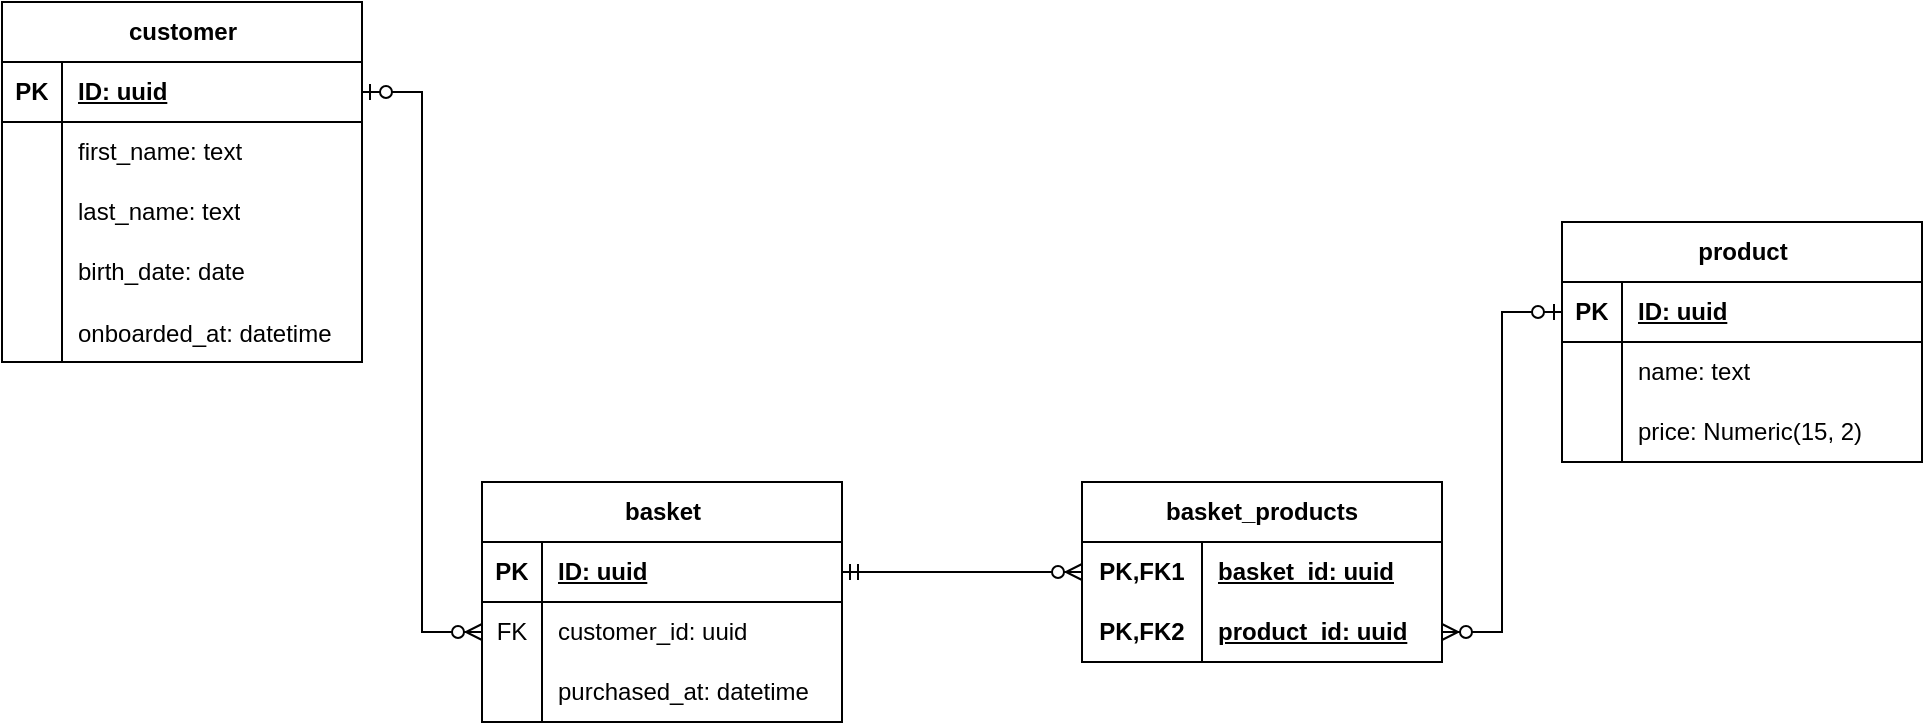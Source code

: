 <mxfile version="22.1.2" type="device">
  <diagram name="Page-1" id="n7U0Y8XifMc0uJGdatlu">
    <mxGraphModel dx="2901" dy="1214" grid="1" gridSize="10" guides="1" tooltips="1" connect="1" arrows="1" fold="1" page="1" pageScale="1" pageWidth="827" pageHeight="1169" math="0" shadow="0">
      <root>
        <mxCell id="0" />
        <mxCell id="1" parent="0" />
        <mxCell id="GkhRkeJLZp9_WM_JKBpH-1" value="customer" style="shape=table;startSize=30;container=1;collapsible=1;childLayout=tableLayout;fixedRows=1;rowLines=0;fontStyle=1;align=center;resizeLast=1;html=1;" parent="1" vertex="1">
          <mxGeometry x="-90" y="240" width="180" height="180" as="geometry" />
        </mxCell>
        <mxCell id="GkhRkeJLZp9_WM_JKBpH-2" value="" style="shape=tableRow;horizontal=0;startSize=0;swimlaneHead=0;swimlaneBody=0;fillColor=none;collapsible=0;dropTarget=0;points=[[0,0.5],[1,0.5]];portConstraint=eastwest;top=0;left=0;right=0;bottom=1;" parent="GkhRkeJLZp9_WM_JKBpH-1" vertex="1">
          <mxGeometry y="30" width="180" height="30" as="geometry" />
        </mxCell>
        <mxCell id="GkhRkeJLZp9_WM_JKBpH-3" value="PK" style="shape=partialRectangle;connectable=0;fillColor=none;top=0;left=0;bottom=0;right=0;fontStyle=1;overflow=hidden;whiteSpace=wrap;html=1;" parent="GkhRkeJLZp9_WM_JKBpH-2" vertex="1">
          <mxGeometry width="30" height="30" as="geometry">
            <mxRectangle width="30" height="30" as="alternateBounds" />
          </mxGeometry>
        </mxCell>
        <mxCell id="GkhRkeJLZp9_WM_JKBpH-4" value="ID: uuid" style="shape=partialRectangle;connectable=0;fillColor=none;top=0;left=0;bottom=0;right=0;align=left;spacingLeft=6;fontStyle=5;overflow=hidden;whiteSpace=wrap;html=1;" parent="GkhRkeJLZp9_WM_JKBpH-2" vertex="1">
          <mxGeometry x="30" width="150" height="30" as="geometry">
            <mxRectangle width="150" height="30" as="alternateBounds" />
          </mxGeometry>
        </mxCell>
        <mxCell id="GkhRkeJLZp9_WM_JKBpH-5" value="" style="shape=tableRow;horizontal=0;startSize=0;swimlaneHead=0;swimlaneBody=0;fillColor=none;collapsible=0;dropTarget=0;points=[[0,0.5],[1,0.5]];portConstraint=eastwest;top=0;left=0;right=0;bottom=0;" parent="GkhRkeJLZp9_WM_JKBpH-1" vertex="1">
          <mxGeometry y="60" width="180" height="30" as="geometry" />
        </mxCell>
        <mxCell id="GkhRkeJLZp9_WM_JKBpH-6" value="" style="shape=partialRectangle;connectable=0;fillColor=none;top=0;left=0;bottom=0;right=0;editable=1;overflow=hidden;whiteSpace=wrap;html=1;" parent="GkhRkeJLZp9_WM_JKBpH-5" vertex="1">
          <mxGeometry width="30" height="30" as="geometry">
            <mxRectangle width="30" height="30" as="alternateBounds" />
          </mxGeometry>
        </mxCell>
        <mxCell id="GkhRkeJLZp9_WM_JKBpH-7" value="first_name: text" style="shape=partialRectangle;connectable=0;fillColor=none;top=0;left=0;bottom=0;right=0;align=left;spacingLeft=6;overflow=hidden;whiteSpace=wrap;html=1;" parent="GkhRkeJLZp9_WM_JKBpH-5" vertex="1">
          <mxGeometry x="30" width="150" height="30" as="geometry">
            <mxRectangle width="150" height="30" as="alternateBounds" />
          </mxGeometry>
        </mxCell>
        <mxCell id="GkhRkeJLZp9_WM_JKBpH-8" value="" style="shape=tableRow;horizontal=0;startSize=0;swimlaneHead=0;swimlaneBody=0;fillColor=none;collapsible=0;dropTarget=0;points=[[0,0.5],[1,0.5]];portConstraint=eastwest;top=0;left=0;right=0;bottom=0;" parent="GkhRkeJLZp9_WM_JKBpH-1" vertex="1">
          <mxGeometry y="90" width="180" height="30" as="geometry" />
        </mxCell>
        <mxCell id="GkhRkeJLZp9_WM_JKBpH-9" value="" style="shape=partialRectangle;connectable=0;fillColor=none;top=0;left=0;bottom=0;right=0;editable=1;overflow=hidden;whiteSpace=wrap;html=1;" parent="GkhRkeJLZp9_WM_JKBpH-8" vertex="1">
          <mxGeometry width="30" height="30" as="geometry">
            <mxRectangle width="30" height="30" as="alternateBounds" />
          </mxGeometry>
        </mxCell>
        <mxCell id="GkhRkeJLZp9_WM_JKBpH-10" value="last_name: text" style="shape=partialRectangle;connectable=0;fillColor=none;top=0;left=0;bottom=0;right=0;align=left;spacingLeft=6;overflow=hidden;whiteSpace=wrap;html=1;" parent="GkhRkeJLZp9_WM_JKBpH-8" vertex="1">
          <mxGeometry x="30" width="150" height="30" as="geometry">
            <mxRectangle width="150" height="30" as="alternateBounds" />
          </mxGeometry>
        </mxCell>
        <mxCell id="GkhRkeJLZp9_WM_JKBpH-11" value="" style="shape=tableRow;horizontal=0;startSize=0;swimlaneHead=0;swimlaneBody=0;fillColor=none;collapsible=0;dropTarget=0;points=[[0,0.5],[1,0.5]];portConstraint=eastwest;top=0;left=0;right=0;bottom=0;" parent="GkhRkeJLZp9_WM_JKBpH-1" vertex="1">
          <mxGeometry y="120" width="180" height="30" as="geometry" />
        </mxCell>
        <mxCell id="GkhRkeJLZp9_WM_JKBpH-12" value="" style="shape=partialRectangle;connectable=0;fillColor=none;top=0;left=0;bottom=0;right=0;editable=1;overflow=hidden;whiteSpace=wrap;html=1;" parent="GkhRkeJLZp9_WM_JKBpH-11" vertex="1">
          <mxGeometry width="30" height="30" as="geometry">
            <mxRectangle width="30" height="30" as="alternateBounds" />
          </mxGeometry>
        </mxCell>
        <mxCell id="GkhRkeJLZp9_WM_JKBpH-13" value="birth_date: date" style="shape=partialRectangle;connectable=0;fillColor=none;top=0;left=0;bottom=0;right=0;align=left;spacingLeft=6;overflow=hidden;whiteSpace=wrap;html=1;" parent="GkhRkeJLZp9_WM_JKBpH-11" vertex="1">
          <mxGeometry x="30" width="150" height="30" as="geometry">
            <mxRectangle width="150" height="30" as="alternateBounds" />
          </mxGeometry>
        </mxCell>
        <mxCell id="asewiIGjSIKiAH1kaMT9-1" value="" style="shape=tableRow;horizontal=0;startSize=0;swimlaneHead=0;swimlaneBody=0;fillColor=none;collapsible=0;dropTarget=0;points=[[0,0.5],[1,0.5]];portConstraint=eastwest;top=0;left=0;right=0;bottom=0;" parent="GkhRkeJLZp9_WM_JKBpH-1" vertex="1">
          <mxGeometry y="150" width="180" height="30" as="geometry" />
        </mxCell>
        <mxCell id="asewiIGjSIKiAH1kaMT9-2" value="" style="shape=partialRectangle;connectable=0;fillColor=none;top=0;left=0;bottom=0;right=0;editable=1;overflow=hidden;" parent="asewiIGjSIKiAH1kaMT9-1" vertex="1">
          <mxGeometry width="30" height="30" as="geometry">
            <mxRectangle width="30" height="30" as="alternateBounds" />
          </mxGeometry>
        </mxCell>
        <mxCell id="asewiIGjSIKiAH1kaMT9-3" value="onboarded_at: datetime" style="shape=partialRectangle;connectable=0;fillColor=none;top=0;left=0;bottom=0;right=0;align=left;spacingLeft=6;overflow=hidden;" parent="asewiIGjSIKiAH1kaMT9-1" vertex="1">
          <mxGeometry x="30" width="150" height="30" as="geometry">
            <mxRectangle width="150" height="30" as="alternateBounds" />
          </mxGeometry>
        </mxCell>
        <mxCell id="GkhRkeJLZp9_WM_JKBpH-14" value="product" style="shape=table;startSize=30;container=1;collapsible=1;childLayout=tableLayout;fixedRows=1;rowLines=0;fontStyle=1;align=center;resizeLast=1;html=1;" parent="1" vertex="1">
          <mxGeometry x="690" y="350" width="180" height="120" as="geometry" />
        </mxCell>
        <mxCell id="GkhRkeJLZp9_WM_JKBpH-15" value="" style="shape=tableRow;horizontal=0;startSize=0;swimlaneHead=0;swimlaneBody=0;fillColor=none;collapsible=0;dropTarget=0;points=[[0,0.5],[1,0.5]];portConstraint=eastwest;top=0;left=0;right=0;bottom=1;" parent="GkhRkeJLZp9_WM_JKBpH-14" vertex="1">
          <mxGeometry y="30" width="180" height="30" as="geometry" />
        </mxCell>
        <mxCell id="GkhRkeJLZp9_WM_JKBpH-16" value="PK" style="shape=partialRectangle;connectable=0;fillColor=none;top=0;left=0;bottom=0;right=0;fontStyle=1;overflow=hidden;whiteSpace=wrap;html=1;" parent="GkhRkeJLZp9_WM_JKBpH-15" vertex="1">
          <mxGeometry width="30" height="30" as="geometry">
            <mxRectangle width="30" height="30" as="alternateBounds" />
          </mxGeometry>
        </mxCell>
        <mxCell id="GkhRkeJLZp9_WM_JKBpH-17" value="ID: uuid" style="shape=partialRectangle;connectable=0;fillColor=none;top=0;left=0;bottom=0;right=0;align=left;spacingLeft=6;fontStyle=5;overflow=hidden;whiteSpace=wrap;html=1;" parent="GkhRkeJLZp9_WM_JKBpH-15" vertex="1">
          <mxGeometry x="30" width="150" height="30" as="geometry">
            <mxRectangle width="150" height="30" as="alternateBounds" />
          </mxGeometry>
        </mxCell>
        <mxCell id="GkhRkeJLZp9_WM_JKBpH-18" value="" style="shape=tableRow;horizontal=0;startSize=0;swimlaneHead=0;swimlaneBody=0;fillColor=none;collapsible=0;dropTarget=0;points=[[0,0.5],[1,0.5]];portConstraint=eastwest;top=0;left=0;right=0;bottom=0;" parent="GkhRkeJLZp9_WM_JKBpH-14" vertex="1">
          <mxGeometry y="60" width="180" height="30" as="geometry" />
        </mxCell>
        <mxCell id="GkhRkeJLZp9_WM_JKBpH-19" value="" style="shape=partialRectangle;connectable=0;fillColor=none;top=0;left=0;bottom=0;right=0;editable=1;overflow=hidden;whiteSpace=wrap;html=1;" parent="GkhRkeJLZp9_WM_JKBpH-18" vertex="1">
          <mxGeometry width="30" height="30" as="geometry">
            <mxRectangle width="30" height="30" as="alternateBounds" />
          </mxGeometry>
        </mxCell>
        <mxCell id="GkhRkeJLZp9_WM_JKBpH-20" value="name: text" style="shape=partialRectangle;connectable=0;fillColor=none;top=0;left=0;bottom=0;right=0;align=left;spacingLeft=6;overflow=hidden;whiteSpace=wrap;html=1;" parent="GkhRkeJLZp9_WM_JKBpH-18" vertex="1">
          <mxGeometry x="30" width="150" height="30" as="geometry">
            <mxRectangle width="150" height="30" as="alternateBounds" />
          </mxGeometry>
        </mxCell>
        <mxCell id="GkhRkeJLZp9_WM_JKBpH-21" value="" style="shape=tableRow;horizontal=0;startSize=0;swimlaneHead=0;swimlaneBody=0;fillColor=none;collapsible=0;dropTarget=0;points=[[0,0.5],[1,0.5]];portConstraint=eastwest;top=0;left=0;right=0;bottom=0;" parent="GkhRkeJLZp9_WM_JKBpH-14" vertex="1">
          <mxGeometry y="90" width="180" height="30" as="geometry" />
        </mxCell>
        <mxCell id="GkhRkeJLZp9_WM_JKBpH-22" value="" style="shape=partialRectangle;connectable=0;fillColor=none;top=0;left=0;bottom=0;right=0;editable=1;overflow=hidden;whiteSpace=wrap;html=1;" parent="GkhRkeJLZp9_WM_JKBpH-21" vertex="1">
          <mxGeometry width="30" height="30" as="geometry">
            <mxRectangle width="30" height="30" as="alternateBounds" />
          </mxGeometry>
        </mxCell>
        <mxCell id="GkhRkeJLZp9_WM_JKBpH-23" value="price: Numeric(15, 2)" style="shape=partialRectangle;connectable=0;fillColor=none;top=0;left=0;bottom=0;right=0;align=left;spacingLeft=6;overflow=hidden;whiteSpace=wrap;html=1;" parent="GkhRkeJLZp9_WM_JKBpH-21" vertex="1">
          <mxGeometry x="30" width="150" height="30" as="geometry">
            <mxRectangle width="150" height="30" as="alternateBounds" />
          </mxGeometry>
        </mxCell>
        <mxCell id="GkhRkeJLZp9_WM_JKBpH-27" value="basket" style="shape=table;startSize=30;container=1;collapsible=1;childLayout=tableLayout;fixedRows=1;rowLines=0;fontStyle=1;align=center;resizeLast=1;html=1;" parent="1" vertex="1">
          <mxGeometry x="150" y="480" width="180" height="120" as="geometry" />
        </mxCell>
        <mxCell id="GkhRkeJLZp9_WM_JKBpH-28" value="" style="shape=tableRow;horizontal=0;startSize=0;swimlaneHead=0;swimlaneBody=0;fillColor=none;collapsible=0;dropTarget=0;points=[[0,0.5],[1,0.5]];portConstraint=eastwest;top=0;left=0;right=0;bottom=1;" parent="GkhRkeJLZp9_WM_JKBpH-27" vertex="1">
          <mxGeometry y="30" width="180" height="30" as="geometry" />
        </mxCell>
        <mxCell id="GkhRkeJLZp9_WM_JKBpH-29" value="PK" style="shape=partialRectangle;connectable=0;fillColor=none;top=0;left=0;bottom=0;right=0;fontStyle=1;overflow=hidden;whiteSpace=wrap;html=1;" parent="GkhRkeJLZp9_WM_JKBpH-28" vertex="1">
          <mxGeometry width="30" height="30" as="geometry">
            <mxRectangle width="30" height="30" as="alternateBounds" />
          </mxGeometry>
        </mxCell>
        <mxCell id="GkhRkeJLZp9_WM_JKBpH-30" value="ID: uuid" style="shape=partialRectangle;connectable=0;fillColor=none;top=0;left=0;bottom=0;right=0;align=left;spacingLeft=6;fontStyle=5;overflow=hidden;whiteSpace=wrap;html=1;" parent="GkhRkeJLZp9_WM_JKBpH-28" vertex="1">
          <mxGeometry x="30" width="150" height="30" as="geometry">
            <mxRectangle width="150" height="30" as="alternateBounds" />
          </mxGeometry>
        </mxCell>
        <mxCell id="GkhRkeJLZp9_WM_JKBpH-43" value="" style="shape=tableRow;horizontal=0;startSize=0;swimlaneHead=0;swimlaneBody=0;fillColor=none;collapsible=0;dropTarget=0;points=[[0,0.5],[1,0.5]];portConstraint=eastwest;top=0;left=0;right=0;bottom=0;" parent="GkhRkeJLZp9_WM_JKBpH-27" vertex="1">
          <mxGeometry y="60" width="180" height="30" as="geometry" />
        </mxCell>
        <mxCell id="GkhRkeJLZp9_WM_JKBpH-44" value="FK" style="shape=partialRectangle;connectable=0;fillColor=none;top=0;left=0;bottom=0;right=0;fontStyle=0;overflow=hidden;whiteSpace=wrap;html=1;" parent="GkhRkeJLZp9_WM_JKBpH-43" vertex="1">
          <mxGeometry width="30" height="30" as="geometry">
            <mxRectangle width="30" height="30" as="alternateBounds" />
          </mxGeometry>
        </mxCell>
        <mxCell id="GkhRkeJLZp9_WM_JKBpH-45" value="customer_id: uuid" style="shape=partialRectangle;connectable=0;fillColor=none;top=0;left=0;bottom=0;right=0;align=left;spacingLeft=6;fontStyle=0;overflow=hidden;whiteSpace=wrap;html=1;" parent="GkhRkeJLZp9_WM_JKBpH-43" vertex="1">
          <mxGeometry x="30" width="150" height="30" as="geometry">
            <mxRectangle width="150" height="30" as="alternateBounds" />
          </mxGeometry>
        </mxCell>
        <mxCell id="GkhRkeJLZp9_WM_JKBpH-31" value="" style="shape=tableRow;horizontal=0;startSize=0;swimlaneHead=0;swimlaneBody=0;fillColor=none;collapsible=0;dropTarget=0;points=[[0,0.5],[1,0.5]];portConstraint=eastwest;top=0;left=0;right=0;bottom=0;" parent="GkhRkeJLZp9_WM_JKBpH-27" vertex="1">
          <mxGeometry y="90" width="180" height="30" as="geometry" />
        </mxCell>
        <mxCell id="GkhRkeJLZp9_WM_JKBpH-32" value="" style="shape=partialRectangle;connectable=0;fillColor=none;top=0;left=0;bottom=0;right=0;editable=1;overflow=hidden;whiteSpace=wrap;html=1;" parent="GkhRkeJLZp9_WM_JKBpH-31" vertex="1">
          <mxGeometry width="30" height="30" as="geometry">
            <mxRectangle width="30" height="30" as="alternateBounds" />
          </mxGeometry>
        </mxCell>
        <mxCell id="GkhRkeJLZp9_WM_JKBpH-33" value="purchased_at: datetime" style="shape=partialRectangle;connectable=0;fillColor=none;top=0;left=0;bottom=0;right=0;align=left;spacingLeft=6;overflow=hidden;whiteSpace=wrap;html=1;" parent="GkhRkeJLZp9_WM_JKBpH-31" vertex="1">
          <mxGeometry x="30" width="150" height="30" as="geometry">
            <mxRectangle width="150" height="30" as="alternateBounds" />
          </mxGeometry>
        </mxCell>
        <mxCell id="GkhRkeJLZp9_WM_JKBpH-46" value="basket_products" style="shape=table;startSize=30;container=1;collapsible=1;childLayout=tableLayout;fixedRows=1;rowLines=0;fontStyle=1;align=center;resizeLast=1;html=1;whiteSpace=wrap;" parent="1" vertex="1">
          <mxGeometry x="450" y="480" width="180" height="90" as="geometry" />
        </mxCell>
        <mxCell id="GkhRkeJLZp9_WM_JKBpH-47" value="" style="shape=tableRow;horizontal=0;startSize=0;swimlaneHead=0;swimlaneBody=0;fillColor=none;collapsible=0;dropTarget=0;points=[[0,0.5],[1,0.5]];portConstraint=eastwest;top=0;left=0;right=0;bottom=0;html=1;" parent="GkhRkeJLZp9_WM_JKBpH-46" vertex="1">
          <mxGeometry y="30" width="180" height="30" as="geometry" />
        </mxCell>
        <mxCell id="GkhRkeJLZp9_WM_JKBpH-48" value="PK,FK1" style="shape=partialRectangle;connectable=0;fillColor=none;top=0;left=0;bottom=0;right=0;fontStyle=1;overflow=hidden;html=1;whiteSpace=wrap;" parent="GkhRkeJLZp9_WM_JKBpH-47" vertex="1">
          <mxGeometry width="60" height="30" as="geometry">
            <mxRectangle width="60" height="30" as="alternateBounds" />
          </mxGeometry>
        </mxCell>
        <mxCell id="GkhRkeJLZp9_WM_JKBpH-49" value="basket_id: uuid" style="shape=partialRectangle;connectable=0;fillColor=none;top=0;left=0;bottom=0;right=0;align=left;spacingLeft=6;fontStyle=5;overflow=hidden;html=1;whiteSpace=wrap;" parent="GkhRkeJLZp9_WM_JKBpH-47" vertex="1">
          <mxGeometry x="60" width="120" height="30" as="geometry">
            <mxRectangle width="120" height="30" as="alternateBounds" />
          </mxGeometry>
        </mxCell>
        <mxCell id="GkhRkeJLZp9_WM_JKBpH-50" value="" style="shape=tableRow;horizontal=0;startSize=0;swimlaneHead=0;swimlaneBody=0;fillColor=none;collapsible=0;dropTarget=0;points=[[0,0.5],[1,0.5]];portConstraint=eastwest;top=0;left=0;right=0;bottom=1;html=1;" parent="GkhRkeJLZp9_WM_JKBpH-46" vertex="1">
          <mxGeometry y="60" width="180" height="30" as="geometry" />
        </mxCell>
        <mxCell id="GkhRkeJLZp9_WM_JKBpH-51" value="PK,FK2" style="shape=partialRectangle;connectable=0;fillColor=none;top=0;left=0;bottom=0;right=0;fontStyle=1;overflow=hidden;html=1;whiteSpace=wrap;" parent="GkhRkeJLZp9_WM_JKBpH-50" vertex="1">
          <mxGeometry width="60" height="30" as="geometry">
            <mxRectangle width="60" height="30" as="alternateBounds" />
          </mxGeometry>
        </mxCell>
        <mxCell id="GkhRkeJLZp9_WM_JKBpH-52" value="product_id: uuid" style="shape=partialRectangle;connectable=0;fillColor=none;top=0;left=0;bottom=0;right=0;align=left;spacingLeft=6;fontStyle=5;overflow=hidden;html=1;whiteSpace=wrap;" parent="GkhRkeJLZp9_WM_JKBpH-50" vertex="1">
          <mxGeometry x="60" width="120" height="30" as="geometry">
            <mxRectangle width="120" height="30" as="alternateBounds" />
          </mxGeometry>
        </mxCell>
        <mxCell id="GkhRkeJLZp9_WM_JKBpH-59" value="" style="edgeStyle=entityRelationEdgeStyle;fontSize=12;html=1;endArrow=ERzeroToMany;startArrow=ERzeroToOne;rounded=0;entryX=0;entryY=0.5;entryDx=0;entryDy=0;exitX=1;exitY=0.5;exitDx=0;exitDy=0;" parent="1" source="GkhRkeJLZp9_WM_JKBpH-2" target="GkhRkeJLZp9_WM_JKBpH-43" edge="1">
          <mxGeometry width="100" height="100" relative="1" as="geometry">
            <mxPoint x="-100" y="660" as="sourcePoint" />
            <mxPoint y="560" as="targetPoint" />
          </mxGeometry>
        </mxCell>
        <mxCell id="GkhRkeJLZp9_WM_JKBpH-60" value="" style="edgeStyle=entityRelationEdgeStyle;fontSize=12;html=1;endArrow=ERzeroToMany;startArrow=ERmandOne;rounded=0;exitX=1;exitY=0.5;exitDx=0;exitDy=0;entryX=0;entryY=0.5;entryDx=0;entryDy=0;" parent="1" source="GkhRkeJLZp9_WM_JKBpH-28" target="GkhRkeJLZp9_WM_JKBpH-47" edge="1">
          <mxGeometry width="100" height="100" relative="1" as="geometry">
            <mxPoint x="690" y="620" as="sourcePoint" />
            <mxPoint x="790" y="520" as="targetPoint" />
          </mxGeometry>
        </mxCell>
        <mxCell id="GkhRkeJLZp9_WM_JKBpH-61" value="" style="edgeStyle=entityRelationEdgeStyle;fontSize=12;html=1;endArrow=ERzeroToMany;startArrow=ERzeroToOne;rounded=0;exitX=0;exitY=0.5;exitDx=0;exitDy=0;entryX=1;entryY=0.5;entryDx=0;entryDy=0;" parent="1" source="GkhRkeJLZp9_WM_JKBpH-15" target="GkhRkeJLZp9_WM_JKBpH-50" edge="1">
          <mxGeometry width="100" height="100" relative="1" as="geometry">
            <mxPoint x="730" y="730" as="sourcePoint" />
            <mxPoint x="830" y="630" as="targetPoint" />
          </mxGeometry>
        </mxCell>
      </root>
    </mxGraphModel>
  </diagram>
</mxfile>
